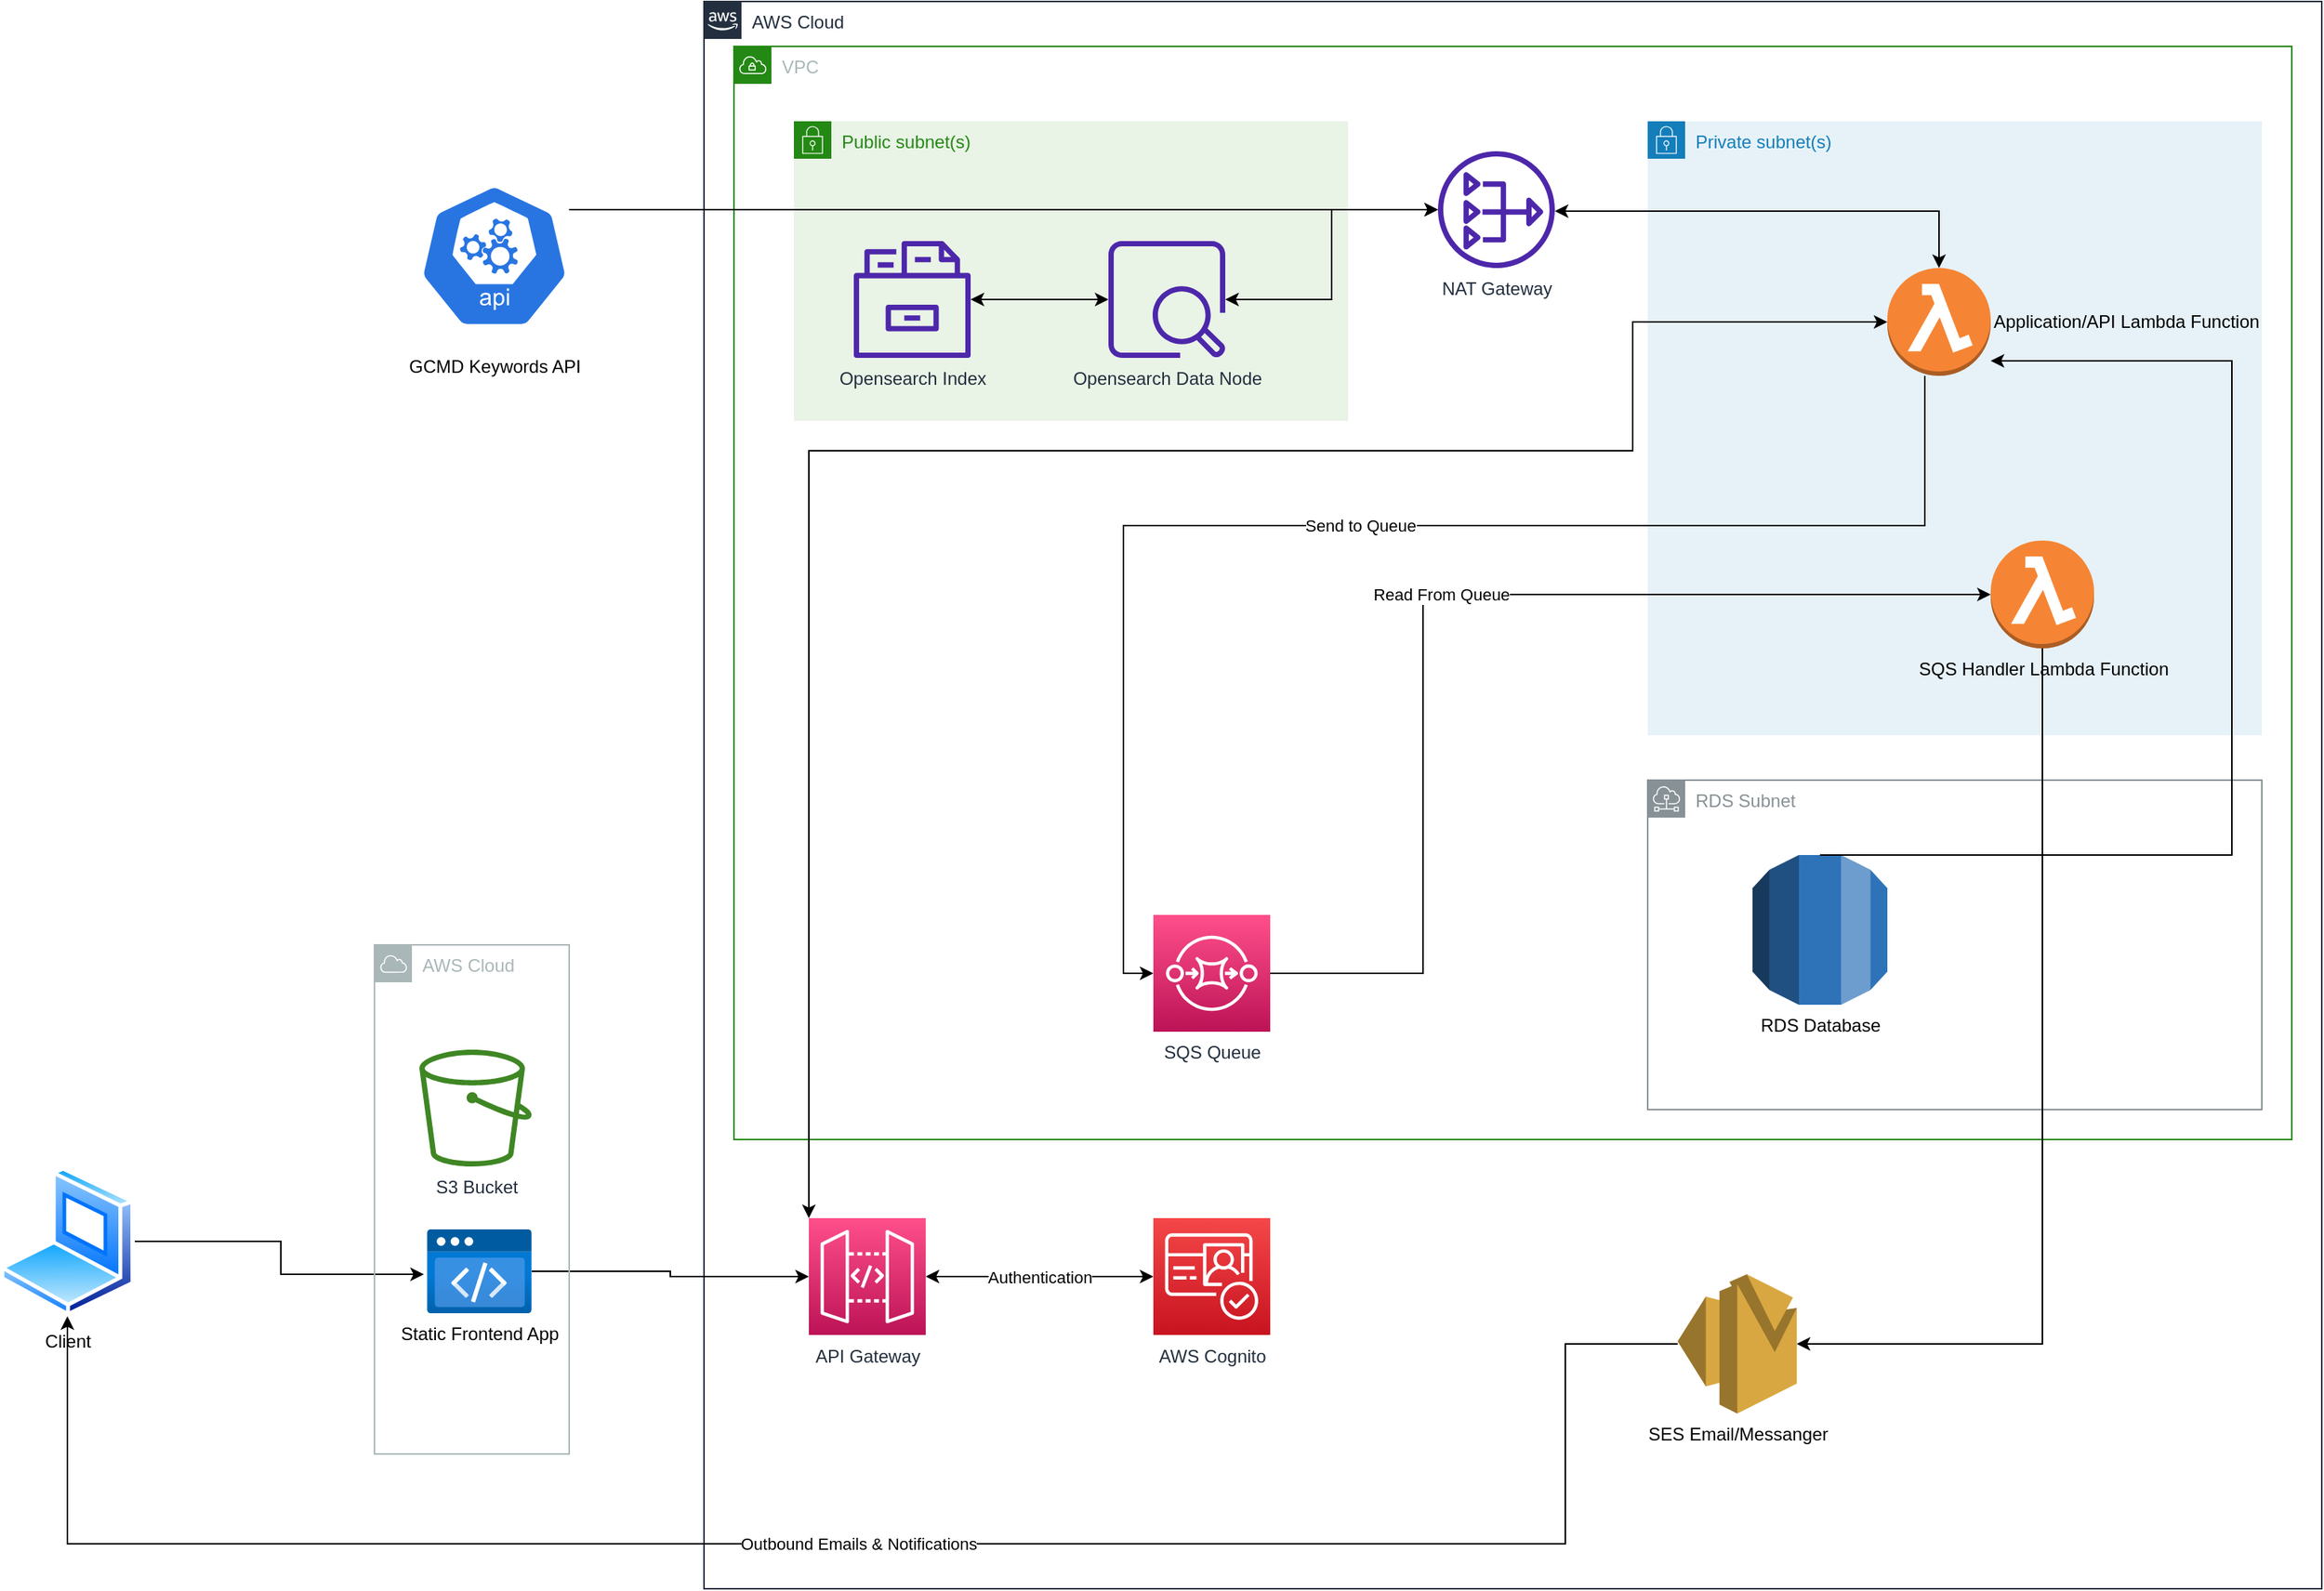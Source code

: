 <mxfile version="21.2.1" type="device">
  <diagram id="Ht1M8jgEwFfnCIfOTk4-" name="Page-1">
    <mxGraphModel dx="2843" dy="1137" grid="1" gridSize="10" guides="1" tooltips="1" connect="1" arrows="1" fold="1" page="1" pageScale="1" pageWidth="1169" pageHeight="827" math="0" shadow="0">
      <root>
        <mxCell id="0" />
        <mxCell id="1" parent="0" />
        <mxCell id="UEzPUAAOIrF-is8g5C7q-74" value="AWS Cloud" style="points=[[0,0],[0.25,0],[0.5,0],[0.75,0],[1,0],[1,0.25],[1,0.5],[1,0.75],[1,1],[0.75,1],[0.5,1],[0.25,1],[0,1],[0,0.75],[0,0.5],[0,0.25]];outlineConnect=0;gradientColor=none;html=1;whiteSpace=wrap;fontSize=12;fontStyle=0;shape=mxgraph.aws4.group;grIcon=mxgraph.aws4.group_aws_cloud_alt;strokeColor=#232F3E;fillColor=none;verticalAlign=top;align=left;spacingLeft=30;fontColor=#232F3E;dashed=0;labelBackgroundColor=#ffffff;container=1;pointerEvents=0;collapsible=0;recursiveResize=0;" parent="1" vertex="1">
          <mxGeometry x="50" y="80" width="1080" height="1060" as="geometry" />
        </mxCell>
        <mxCell id="vUUI1PN4nQBjMnBYSGBK-1" value="VPC" style="points=[[0,0],[0.25,0],[0.5,0],[0.75,0],[1,0],[1,0.25],[1,0.5],[1,0.75],[1,1],[0.75,1],[0.5,1],[0.25,1],[0,1],[0,0.75],[0,0.5],[0,0.25]];outlineConnect=0;gradientColor=none;html=1;whiteSpace=wrap;fontSize=12;fontStyle=0;container=1;pointerEvents=0;collapsible=0;recursiveResize=0;shape=mxgraph.aws4.group;grIcon=mxgraph.aws4.group_vpc;strokeColor=#248814;fillColor=none;verticalAlign=top;align=left;spacingLeft=30;fontColor=#AAB7B8;dashed=0;horizontal=1;" vertex="1" parent="UEzPUAAOIrF-is8g5C7q-74">
          <mxGeometry x="20" y="30" width="1040" height="730" as="geometry" />
        </mxCell>
        <mxCell id="vUUI1PN4nQBjMnBYSGBK-41" value="RDS Subnet" style="sketch=0;outlineConnect=0;gradientColor=none;html=1;whiteSpace=wrap;fontSize=12;fontStyle=0;shape=mxgraph.aws4.group;grIcon=mxgraph.aws4.group_subnet;strokeColor=#879196;fillColor=none;verticalAlign=top;align=left;spacingLeft=30;fontColor=#879196;dashed=0;" vertex="1" parent="vUUI1PN4nQBjMnBYSGBK-1">
          <mxGeometry x="610" y="490" width="410" height="220" as="geometry" />
        </mxCell>
        <mxCell id="vUUI1PN4nQBjMnBYSGBK-2" value="Private subnet(s)" style="points=[[0,0],[0.25,0],[0.5,0],[0.75,0],[1,0],[1,0.25],[1,0.5],[1,0.75],[1,1],[0.75,1],[0.5,1],[0.25,1],[0,1],[0,0.75],[0,0.5],[0,0.25]];outlineConnect=0;gradientColor=none;html=1;whiteSpace=wrap;fontSize=12;fontStyle=0;container=1;pointerEvents=0;collapsible=0;recursiveResize=0;shape=mxgraph.aws4.group;grIcon=mxgraph.aws4.group_security_group;grStroke=0;strokeColor=#147EBA;fillColor=#E6F2F8;verticalAlign=top;align=left;spacingLeft=30;fontColor=#147EBA;dashed=0;" vertex="1" parent="vUUI1PN4nQBjMnBYSGBK-1">
          <mxGeometry x="610" y="50" width="410" height="410" as="geometry" />
        </mxCell>
        <mxCell id="vUUI1PN4nQBjMnBYSGBK-8" value="SQS Handler Lambda Function" style="outlineConnect=0;dashed=0;verticalLabelPosition=bottom;verticalAlign=top;align=center;html=1;shape=mxgraph.aws3.lambda_function;fillColor=#F58534;gradientColor=none;" vertex="1" parent="vUUI1PN4nQBjMnBYSGBK-2">
          <mxGeometry x="229" y="280" width="69" height="72" as="geometry" />
        </mxCell>
        <mxCell id="vUUI1PN4nQBjMnBYSGBK-5" value="Application/API Lambda Function" style="outlineConnect=0;dashed=0;verticalLabelPosition=middle;verticalAlign=middle;align=left;html=1;shape=mxgraph.aws3.lambda_function;fillColor=#F58534;gradientColor=none;textDirection=ltr;labelPosition=right;" vertex="1" parent="vUUI1PN4nQBjMnBYSGBK-2">
          <mxGeometry x="160" y="98" width="69" height="72" as="geometry" />
        </mxCell>
        <mxCell id="vUUI1PN4nQBjMnBYSGBK-3" value="Public subnet(s)" style="points=[[0,0],[0.25,0],[0.5,0],[0.75,0],[1,0],[1,0.25],[1,0.5],[1,0.75],[1,1],[0.75,1],[0.5,1],[0.25,1],[0,1],[0,0.75],[0,0.5],[0,0.25]];outlineConnect=0;gradientColor=none;html=1;whiteSpace=wrap;fontSize=12;fontStyle=0;container=1;pointerEvents=0;collapsible=0;recursiveResize=0;shape=mxgraph.aws4.group;grIcon=mxgraph.aws4.group_security_group;grStroke=0;strokeColor=#248814;fillColor=#E9F3E6;verticalAlign=top;align=left;spacingLeft=30;fontColor=#248814;dashed=0;" vertex="1" parent="vUUI1PN4nQBjMnBYSGBK-1">
          <mxGeometry x="40" y="50" width="370" height="200" as="geometry" />
        </mxCell>
        <mxCell id="vUUI1PN4nQBjMnBYSGBK-13" value="Opensearch Data Node" style="sketch=0;outlineConnect=0;fontColor=#232F3E;gradientColor=none;fillColor=#4D27AA;strokeColor=none;dashed=0;verticalLabelPosition=bottom;verticalAlign=top;align=center;html=1;fontSize=12;fontStyle=0;aspect=fixed;pointerEvents=1;shape=mxgraph.aws4.opensearch_service_data_node;" vertex="1" parent="vUUI1PN4nQBjMnBYSGBK-3">
          <mxGeometry x="210" y="80" width="78" height="78" as="geometry" />
        </mxCell>
        <mxCell id="vUUI1PN4nQBjMnBYSGBK-59" style="edgeStyle=orthogonalEdgeStyle;rounded=0;orthogonalLoop=1;jettySize=auto;html=1;startArrow=classic;startFill=1;" edge="1" parent="vUUI1PN4nQBjMnBYSGBK-3" source="vUUI1PN4nQBjMnBYSGBK-14" target="vUUI1PN4nQBjMnBYSGBK-13">
          <mxGeometry relative="1" as="geometry" />
        </mxCell>
        <mxCell id="vUUI1PN4nQBjMnBYSGBK-14" value="Opensearch Index" style="sketch=0;outlineConnect=0;fontColor=#232F3E;gradientColor=none;fillColor=#4D27AA;strokeColor=none;dashed=0;verticalLabelPosition=bottom;verticalAlign=top;align=center;html=1;fontSize=12;fontStyle=0;aspect=fixed;pointerEvents=1;shape=mxgraph.aws4.opensearch_service_index;" vertex="1" parent="vUUI1PN4nQBjMnBYSGBK-3">
          <mxGeometry x="40" y="80" width="78" height="78" as="geometry" />
        </mxCell>
        <mxCell id="vUUI1PN4nQBjMnBYSGBK-58" style="edgeStyle=orthogonalEdgeStyle;rounded=0;orthogonalLoop=1;jettySize=auto;html=1;startArrow=classic;startFill=1;" edge="1" parent="vUUI1PN4nQBjMnBYSGBK-1" source="vUUI1PN4nQBjMnBYSGBK-12" target="vUUI1PN4nQBjMnBYSGBK-13">
          <mxGeometry relative="1" as="geometry" />
        </mxCell>
        <mxCell id="vUUI1PN4nQBjMnBYSGBK-12" value="NAT Gateway" style="sketch=0;outlineConnect=0;fontColor=#232F3E;gradientColor=none;fillColor=#4D27AA;strokeColor=none;dashed=0;verticalLabelPosition=bottom;verticalAlign=top;align=center;html=1;fontSize=12;fontStyle=0;aspect=fixed;pointerEvents=1;shape=mxgraph.aws4.nat_gateway;" vertex="1" parent="vUUI1PN4nQBjMnBYSGBK-1">
          <mxGeometry x="470" y="70" width="78" height="78" as="geometry" />
        </mxCell>
        <mxCell id="vUUI1PN4nQBjMnBYSGBK-15" value="SQS Queue" style="sketch=0;points=[[0,0,0],[0.25,0,0],[0.5,0,0],[0.75,0,0],[1,0,0],[0,1,0],[0.25,1,0],[0.5,1,0],[0.75,1,0],[1,1,0],[0,0.25,0],[0,0.5,0],[0,0.75,0],[1,0.25,0],[1,0.5,0],[1,0.75,0]];outlineConnect=0;fontColor=#232F3E;gradientColor=#FF4F8B;gradientDirection=north;fillColor=#BC1356;strokeColor=#ffffff;dashed=0;verticalLabelPosition=bottom;verticalAlign=top;align=center;html=1;fontSize=12;fontStyle=0;aspect=fixed;shape=mxgraph.aws4.resourceIcon;resIcon=mxgraph.aws4.sqs;" vertex="1" parent="vUUI1PN4nQBjMnBYSGBK-1">
          <mxGeometry x="280" y="580" width="78" height="78" as="geometry" />
        </mxCell>
        <mxCell id="vUUI1PN4nQBjMnBYSGBK-9" value="RDS Database" style="outlineConnect=0;dashed=0;verticalLabelPosition=bottom;verticalAlign=top;align=center;html=1;shape=mxgraph.aws3.rds;fillColor=#2E73B8;gradientColor=none;" vertex="1" parent="vUUI1PN4nQBjMnBYSGBK-1">
          <mxGeometry x="680" y="540" width="90" height="100" as="geometry" />
        </mxCell>
        <mxCell id="vUUI1PN4nQBjMnBYSGBK-42" value="Read From Queue" style="edgeStyle=orthogonalEdgeStyle;rounded=0;orthogonalLoop=1;jettySize=auto;html=1;entryX=1;entryY=0.5;entryDx=0;entryDy=0;entryPerimeter=0;startArrow=classic;startFill=1;endArrow=none;endFill=0;" edge="1" parent="vUUI1PN4nQBjMnBYSGBK-1" source="vUUI1PN4nQBjMnBYSGBK-8" target="vUUI1PN4nQBjMnBYSGBK-15">
          <mxGeometry relative="1" as="geometry">
            <Array as="points">
              <mxPoint x="460" y="366" />
              <mxPoint x="460" y="619" />
            </Array>
          </mxGeometry>
        </mxCell>
        <mxCell id="vUUI1PN4nQBjMnBYSGBK-43" value="Send to Queue" style="edgeStyle=orthogonalEdgeStyle;rounded=0;orthogonalLoop=1;jettySize=auto;html=1;entryX=0;entryY=0.5;entryDx=0;entryDy=0;entryPerimeter=0;" edge="1" parent="vUUI1PN4nQBjMnBYSGBK-1" source="vUUI1PN4nQBjMnBYSGBK-5" target="vUUI1PN4nQBjMnBYSGBK-15">
          <mxGeometry relative="1" as="geometry">
            <Array as="points">
              <mxPoint x="795" y="320" />
              <mxPoint x="260" y="320" />
              <mxPoint x="260" y="619" />
            </Array>
          </mxGeometry>
        </mxCell>
        <mxCell id="vUUI1PN4nQBjMnBYSGBK-57" style="edgeStyle=orthogonalEdgeStyle;rounded=0;orthogonalLoop=1;jettySize=auto;html=1;exitX=0.5;exitY=0;exitDx=0;exitDy=0;exitPerimeter=0;startArrow=classic;startFill=1;" edge="1" parent="vUUI1PN4nQBjMnBYSGBK-1" source="vUUI1PN4nQBjMnBYSGBK-5" target="vUUI1PN4nQBjMnBYSGBK-12">
          <mxGeometry relative="1" as="geometry">
            <Array as="points">
              <mxPoint x="805" y="110" />
            </Array>
          </mxGeometry>
        </mxCell>
        <mxCell id="vUUI1PN4nQBjMnBYSGBK-61" style="edgeStyle=orthogonalEdgeStyle;rounded=0;orthogonalLoop=1;jettySize=auto;html=1;entryX=0.5;entryY=0;entryDx=0;entryDy=0;entryPerimeter=0;startArrow=classic;startFill=1;endArrow=none;endFill=0;" edge="1" parent="vUUI1PN4nQBjMnBYSGBK-1" source="vUUI1PN4nQBjMnBYSGBK-5" target="vUUI1PN4nQBjMnBYSGBK-9">
          <mxGeometry relative="1" as="geometry">
            <Array as="points">
              <mxPoint x="1000" y="210" />
              <mxPoint x="1000" y="540" />
            </Array>
          </mxGeometry>
        </mxCell>
        <mxCell id="vUUI1PN4nQBjMnBYSGBK-16" value="AWS Cognito&lt;br&gt;" style="sketch=0;points=[[0,0,0],[0.25,0,0],[0.5,0,0],[0.75,0,0],[1,0,0],[0,1,0],[0.25,1,0],[0.5,1,0],[0.75,1,0],[1,1,0],[0,0.25,0],[0,0.5,0],[0,0.75,0],[1,0.25,0],[1,0.5,0],[1,0.75,0]];outlineConnect=0;fontColor=#232F3E;gradientColor=#F54749;gradientDirection=north;fillColor=#C7131F;strokeColor=#ffffff;dashed=0;verticalLabelPosition=bottom;verticalAlign=top;align=center;html=1;fontSize=12;fontStyle=0;aspect=fixed;shape=mxgraph.aws4.resourceIcon;resIcon=mxgraph.aws4.cognito;" vertex="1" parent="UEzPUAAOIrF-is8g5C7q-74">
          <mxGeometry x="300" y="812.5" width="78" height="78" as="geometry" />
        </mxCell>
        <mxCell id="vUUI1PN4nQBjMnBYSGBK-49" value="Authentication" style="edgeStyle=orthogonalEdgeStyle;rounded=0;orthogonalLoop=1;jettySize=auto;html=1;exitX=1;exitY=0.5;exitDx=0;exitDy=0;exitPerimeter=0;entryX=0;entryY=0.5;entryDx=0;entryDy=0;entryPerimeter=0;startArrow=classic;startFill=1;" edge="1" parent="UEzPUAAOIrF-is8g5C7q-74" source="vUUI1PN4nQBjMnBYSGBK-6" target="vUUI1PN4nQBjMnBYSGBK-16">
          <mxGeometry relative="1" as="geometry" />
        </mxCell>
        <mxCell id="vUUI1PN4nQBjMnBYSGBK-54" style="edgeStyle=orthogonalEdgeStyle;rounded=0;orthogonalLoop=1;jettySize=auto;html=1;entryX=0;entryY=0.5;entryDx=0;entryDy=0;entryPerimeter=0;startArrow=classic;startFill=1;" edge="1" parent="UEzPUAAOIrF-is8g5C7q-74" source="vUUI1PN4nQBjMnBYSGBK-6" target="vUUI1PN4nQBjMnBYSGBK-5">
          <mxGeometry relative="1" as="geometry">
            <Array as="points">
              <mxPoint x="70" y="300" />
              <mxPoint x="620" y="300" />
              <mxPoint x="620" y="214" />
            </Array>
          </mxGeometry>
        </mxCell>
        <mxCell id="vUUI1PN4nQBjMnBYSGBK-6" value="API Gateway" style="sketch=0;points=[[0,0,0],[0.25,0,0],[0.5,0,0],[0.75,0,0],[1,0,0],[0,1,0],[0.25,1,0],[0.5,1,0],[0.75,1,0],[1,1,0],[0,0.25,0],[0,0.5,0],[0,0.75,0],[1,0.25,0],[1,0.5,0],[1,0.75,0]];outlineConnect=0;fontColor=#232F3E;gradientColor=#FF4F8B;gradientDirection=north;fillColor=#BC1356;strokeColor=#ffffff;dashed=0;verticalLabelPosition=bottom;verticalAlign=top;align=center;html=1;fontSize=12;fontStyle=0;aspect=fixed;shape=mxgraph.aws4.resourceIcon;resIcon=mxgraph.aws4.api_gateway;" vertex="1" parent="UEzPUAAOIrF-is8g5C7q-74">
          <mxGeometry x="70" y="812.5" width="78" height="78" as="geometry" />
        </mxCell>
        <mxCell id="vUUI1PN4nQBjMnBYSGBK-11" value="SES Email/Messanger" style="outlineConnect=0;dashed=0;verticalLabelPosition=bottom;verticalAlign=top;align=center;html=1;shape=mxgraph.aws3.ses;fillColor=#D9A741;gradientColor=none;" vertex="1" parent="UEzPUAAOIrF-is8g5C7q-74">
          <mxGeometry x="650" y="850" width="79.5" height="93" as="geometry" />
        </mxCell>
        <mxCell id="vUUI1PN4nQBjMnBYSGBK-60" style="edgeStyle=orthogonalEdgeStyle;rounded=0;orthogonalLoop=1;jettySize=auto;html=1;entryX=1;entryY=0.5;entryDx=0;entryDy=0;entryPerimeter=0;" edge="1" parent="UEzPUAAOIrF-is8g5C7q-74" source="vUUI1PN4nQBjMnBYSGBK-8" target="vUUI1PN4nQBjMnBYSGBK-11">
          <mxGeometry relative="1" as="geometry">
            <Array as="points">
              <mxPoint x="894" y="897" />
            </Array>
          </mxGeometry>
        </mxCell>
        <mxCell id="vUUI1PN4nQBjMnBYSGBK-62" style="edgeStyle=orthogonalEdgeStyle;rounded=0;orthogonalLoop=1;jettySize=auto;html=1;" edge="1" parent="1" source="vUUI1PN4nQBjMnBYSGBK-44" target="vUUI1PN4nQBjMnBYSGBK-12">
          <mxGeometry relative="1" as="geometry">
            <Array as="points">
              <mxPoint x="110" y="219" />
              <mxPoint x="110" y="219" />
            </Array>
          </mxGeometry>
        </mxCell>
        <mxCell id="vUUI1PN4nQBjMnBYSGBK-44" value="GCMD Keywords API" style="sketch=0;html=1;dashed=0;whitespace=wrap;fillColor=#2875E2;strokeColor=#ffffff;points=[[0.005,0.63,0],[0.1,0.2,0],[0.9,0.2,0],[0.5,0,0],[0.995,0.63,0],[0.72,0.99,0],[0.5,1,0],[0.28,0.99,0]];verticalLabelPosition=bottom;align=center;verticalAlign=top;shape=mxgraph.kubernetes.icon;prIcon=api" vertex="1" parent="1">
          <mxGeometry x="-140" y="190" width="100" height="120" as="geometry" />
        </mxCell>
        <mxCell id="vUUI1PN4nQBjMnBYSGBK-47" style="edgeStyle=orthogonalEdgeStyle;rounded=0;orthogonalLoop=1;jettySize=auto;html=1;entryX=-0.029;entryY=0.536;entryDx=0;entryDy=0;entryPerimeter=0;" edge="1" parent="1" source="vUUI1PN4nQBjMnBYSGBK-45" target="vUUI1PN4nQBjMnBYSGBK-46">
          <mxGeometry relative="1" as="geometry" />
        </mxCell>
        <mxCell id="vUUI1PN4nQBjMnBYSGBK-45" value="Client" style="image;aspect=fixed;perimeter=ellipsePerimeter;html=1;align=center;shadow=0;dashed=0;spacingTop=3;image=img/lib/active_directory/laptop_client.svg;" vertex="1" parent="1">
          <mxGeometry x="-420" y="858" width="90" height="100" as="geometry" />
        </mxCell>
        <mxCell id="vUUI1PN4nQBjMnBYSGBK-10" value="S3 Bucket" style="sketch=0;outlineConnect=0;fontColor=#232F3E;gradientColor=none;fillColor=#3F8624;strokeColor=none;dashed=0;verticalLabelPosition=bottom;verticalAlign=top;align=center;html=1;fontSize=12;fontStyle=0;aspect=fixed;pointerEvents=1;shape=mxgraph.aws4.bucket;" vertex="1" parent="1">
          <mxGeometry x="-140" y="780" width="75" height="78" as="geometry" />
        </mxCell>
        <mxCell id="vUUI1PN4nQBjMnBYSGBK-48" style="edgeStyle=orthogonalEdgeStyle;rounded=0;orthogonalLoop=1;jettySize=auto;html=1;" edge="1" parent="1" source="vUUI1PN4nQBjMnBYSGBK-46" target="vUUI1PN4nQBjMnBYSGBK-6">
          <mxGeometry relative="1" as="geometry" />
        </mxCell>
        <mxCell id="vUUI1PN4nQBjMnBYSGBK-46" value="Static Frontend App" style="image;aspect=fixed;html=1;points=[];align=center;fontSize=12;image=img/lib/azure2/preview/Static_Apps.svg;" vertex="1" parent="1">
          <mxGeometry x="-135" y="900" width="70" height="56.0" as="geometry" />
        </mxCell>
        <mxCell id="vUUI1PN4nQBjMnBYSGBK-51" value="Outbound Emails &amp;amp; Notifications" style="edgeStyle=orthogonalEdgeStyle;rounded=0;orthogonalLoop=1;jettySize=auto;html=1;entryX=0.5;entryY=1;entryDx=0;entryDy=0;" edge="1" parent="1" source="vUUI1PN4nQBjMnBYSGBK-11" target="vUUI1PN4nQBjMnBYSGBK-45">
          <mxGeometry relative="1" as="geometry">
            <Array as="points">
              <mxPoint x="625" y="1110" />
              <mxPoint x="-375" y="1110" />
            </Array>
          </mxGeometry>
        </mxCell>
        <mxCell id="vUUI1PN4nQBjMnBYSGBK-63" value="AWS Cloud" style="sketch=0;outlineConnect=0;gradientColor=none;html=1;whiteSpace=wrap;fontSize=12;fontStyle=0;shape=mxgraph.aws4.group;grIcon=mxgraph.aws4.group_aws_cloud;strokeColor=#AAB7B8;fillColor=none;verticalAlign=top;align=left;spacingLeft=30;fontColor=#AAB7B8;dashed=0;" vertex="1" parent="1">
          <mxGeometry x="-170" y="710" width="130" height="340" as="geometry" />
        </mxCell>
      </root>
    </mxGraphModel>
  </diagram>
</mxfile>
